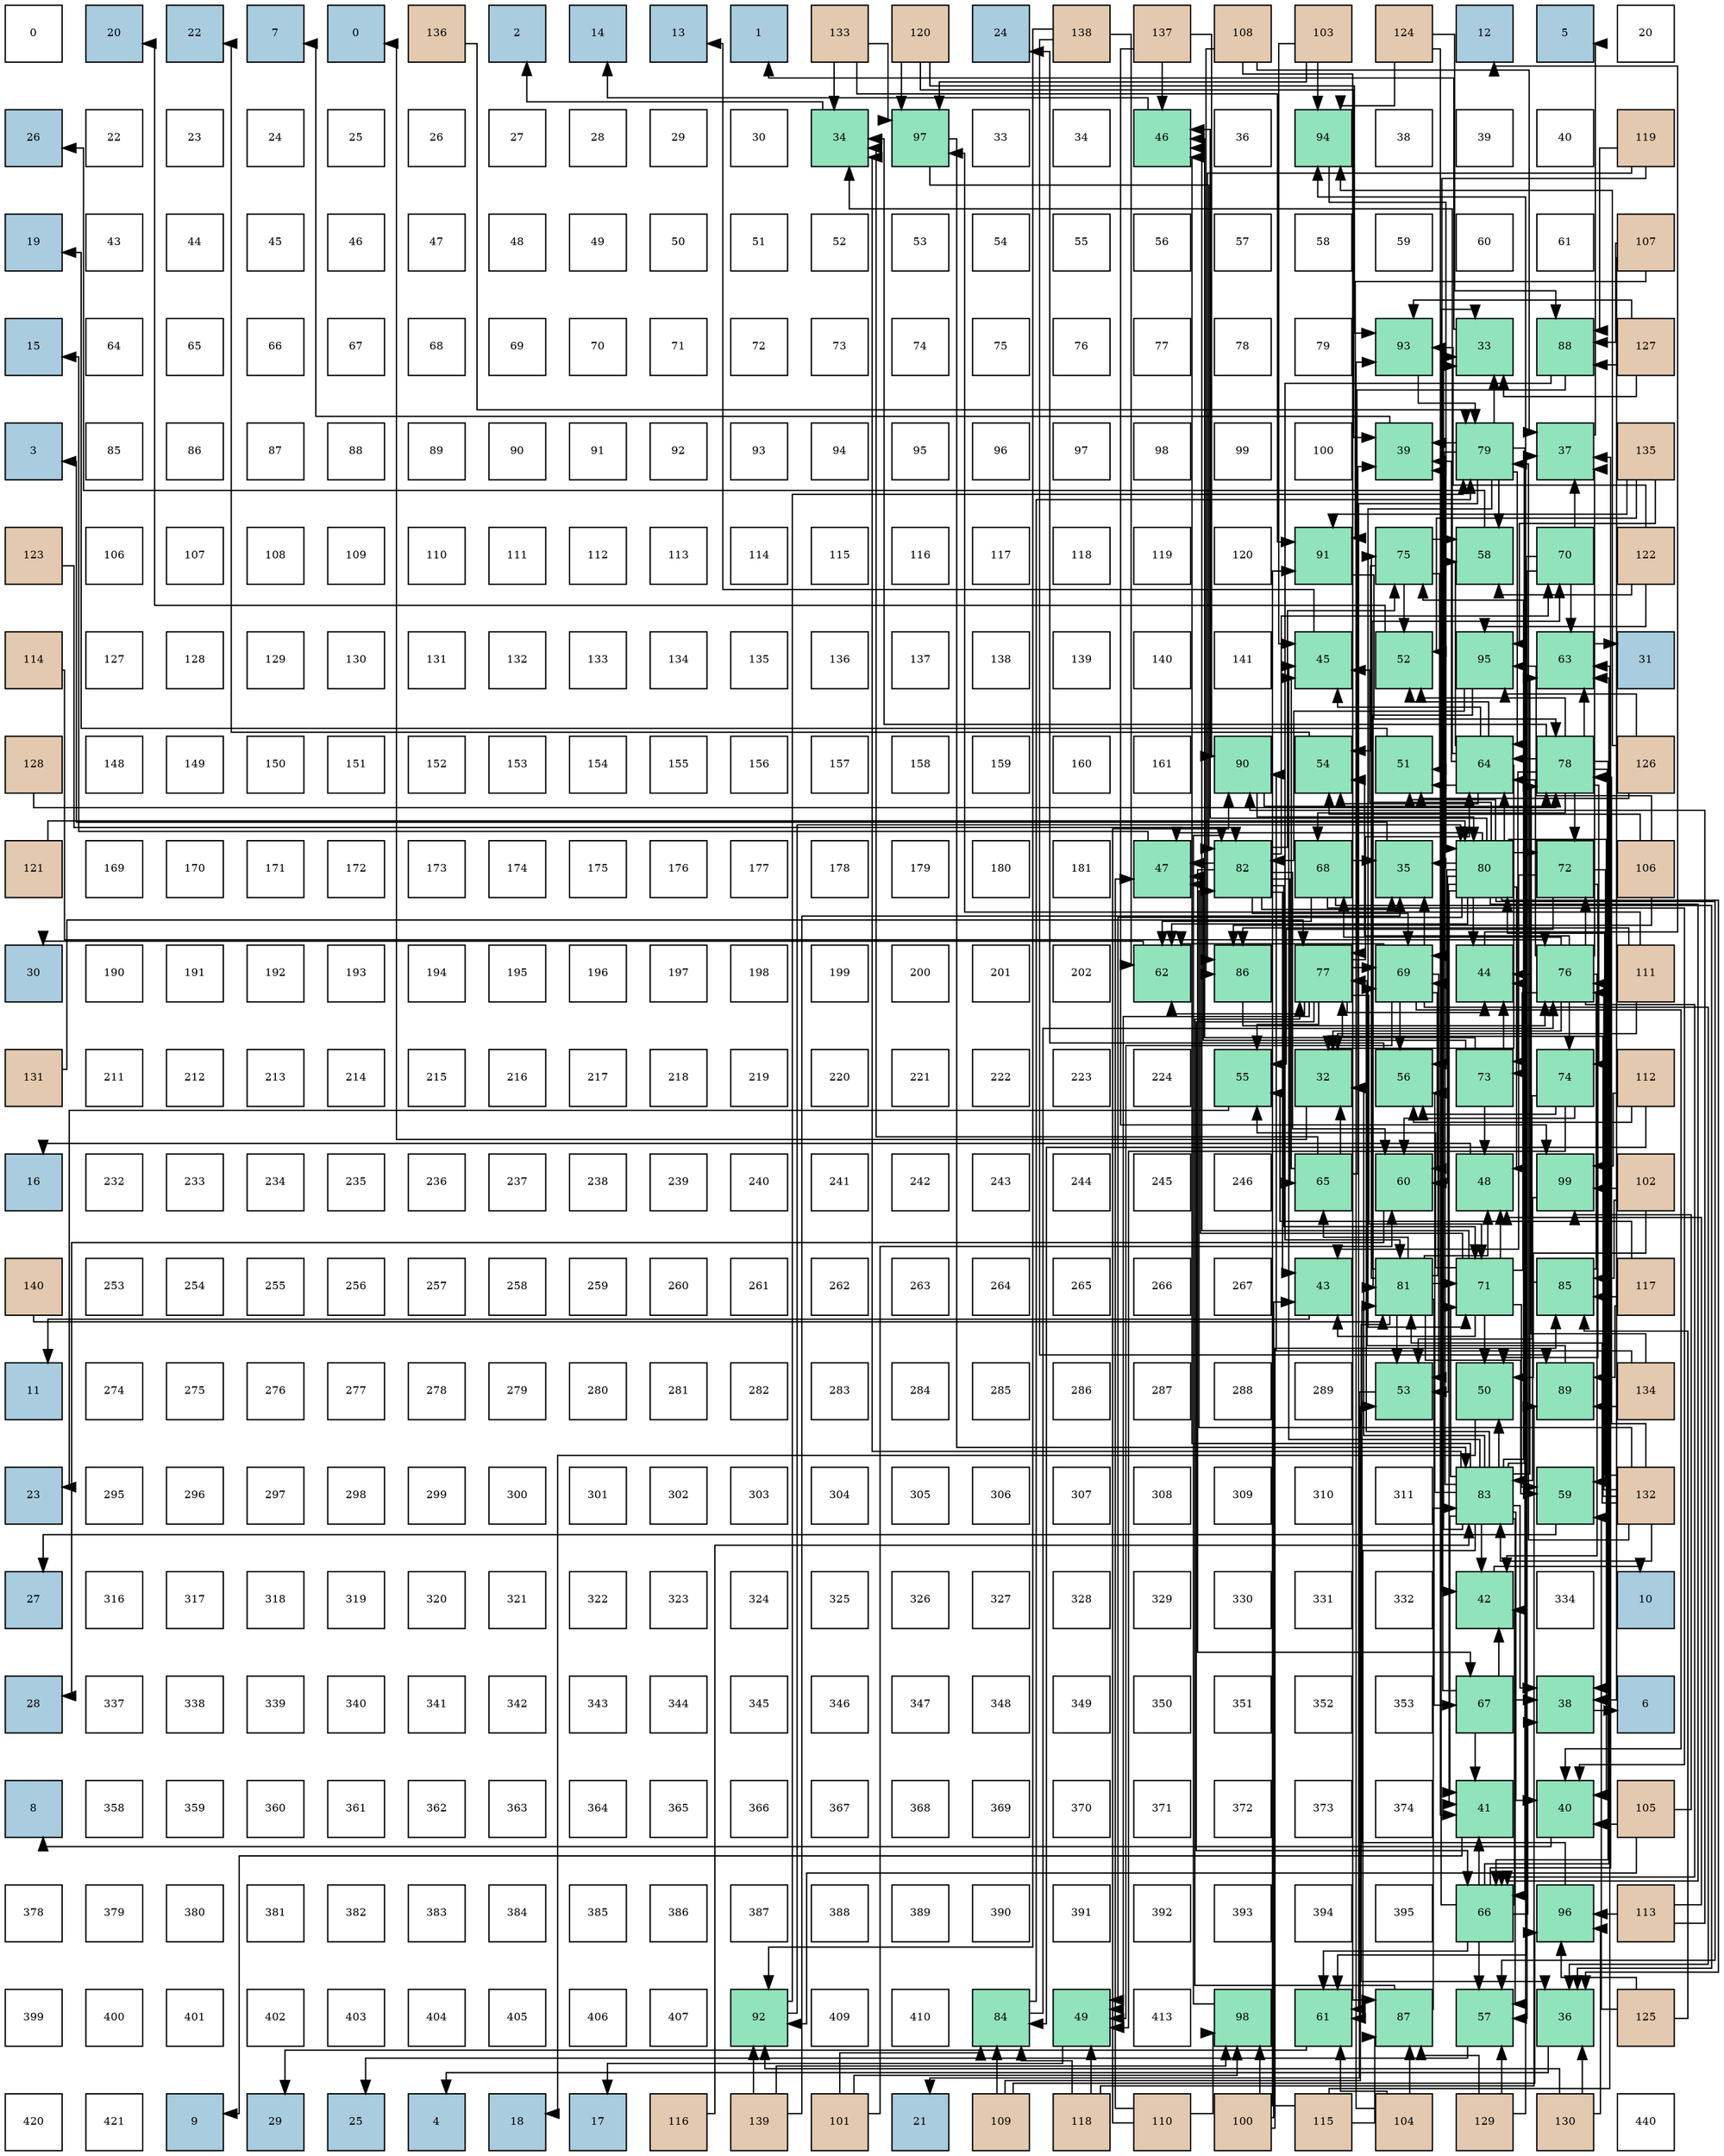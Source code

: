 digraph layout{
 rankdir=TB;
 splines=ortho;
 node [style=filled shape=square fixedsize=true width=0.6];
0[label="0", fontsize=8, fillcolor="#ffffff"];
1[label="20", fontsize=8, fillcolor="#a9ccde"];
2[label="22", fontsize=8, fillcolor="#a9ccde"];
3[label="7", fontsize=8, fillcolor="#a9ccde"];
4[label="0", fontsize=8, fillcolor="#a9ccde"];
5[label="136", fontsize=8, fillcolor="#e3c9af"];
6[label="2", fontsize=8, fillcolor="#a9ccde"];
7[label="14", fontsize=8, fillcolor="#a9ccde"];
8[label="13", fontsize=8, fillcolor="#a9ccde"];
9[label="1", fontsize=8, fillcolor="#a9ccde"];
10[label="133", fontsize=8, fillcolor="#e3c9af"];
11[label="120", fontsize=8, fillcolor="#e3c9af"];
12[label="24", fontsize=8, fillcolor="#a9ccde"];
13[label="138", fontsize=8, fillcolor="#e3c9af"];
14[label="137", fontsize=8, fillcolor="#e3c9af"];
15[label="108", fontsize=8, fillcolor="#e3c9af"];
16[label="103", fontsize=8, fillcolor="#e3c9af"];
17[label="124", fontsize=8, fillcolor="#e3c9af"];
18[label="12", fontsize=8, fillcolor="#a9ccde"];
19[label="5", fontsize=8, fillcolor="#a9ccde"];
20[label="20", fontsize=8, fillcolor="#ffffff"];
21[label="26", fontsize=8, fillcolor="#a9ccde"];
22[label="22", fontsize=8, fillcolor="#ffffff"];
23[label="23", fontsize=8, fillcolor="#ffffff"];
24[label="24", fontsize=8, fillcolor="#ffffff"];
25[label="25", fontsize=8, fillcolor="#ffffff"];
26[label="26", fontsize=8, fillcolor="#ffffff"];
27[label="27", fontsize=8, fillcolor="#ffffff"];
28[label="28", fontsize=8, fillcolor="#ffffff"];
29[label="29", fontsize=8, fillcolor="#ffffff"];
30[label="30", fontsize=8, fillcolor="#ffffff"];
31[label="34", fontsize=8, fillcolor="#91e3bb"];
32[label="97", fontsize=8, fillcolor="#91e3bb"];
33[label="33", fontsize=8, fillcolor="#ffffff"];
34[label="34", fontsize=8, fillcolor="#ffffff"];
35[label="46", fontsize=8, fillcolor="#91e3bb"];
36[label="36", fontsize=8, fillcolor="#ffffff"];
37[label="94", fontsize=8, fillcolor="#91e3bb"];
38[label="38", fontsize=8, fillcolor="#ffffff"];
39[label="39", fontsize=8, fillcolor="#ffffff"];
40[label="40", fontsize=8, fillcolor="#ffffff"];
41[label="119", fontsize=8, fillcolor="#e3c9af"];
42[label="19", fontsize=8, fillcolor="#a9ccde"];
43[label="43", fontsize=8, fillcolor="#ffffff"];
44[label="44", fontsize=8, fillcolor="#ffffff"];
45[label="45", fontsize=8, fillcolor="#ffffff"];
46[label="46", fontsize=8, fillcolor="#ffffff"];
47[label="47", fontsize=8, fillcolor="#ffffff"];
48[label="48", fontsize=8, fillcolor="#ffffff"];
49[label="49", fontsize=8, fillcolor="#ffffff"];
50[label="50", fontsize=8, fillcolor="#ffffff"];
51[label="51", fontsize=8, fillcolor="#ffffff"];
52[label="52", fontsize=8, fillcolor="#ffffff"];
53[label="53", fontsize=8, fillcolor="#ffffff"];
54[label="54", fontsize=8, fillcolor="#ffffff"];
55[label="55", fontsize=8, fillcolor="#ffffff"];
56[label="56", fontsize=8, fillcolor="#ffffff"];
57[label="57", fontsize=8, fillcolor="#ffffff"];
58[label="58", fontsize=8, fillcolor="#ffffff"];
59[label="59", fontsize=8, fillcolor="#ffffff"];
60[label="60", fontsize=8, fillcolor="#ffffff"];
61[label="61", fontsize=8, fillcolor="#ffffff"];
62[label="107", fontsize=8, fillcolor="#e3c9af"];
63[label="15", fontsize=8, fillcolor="#a9ccde"];
64[label="64", fontsize=8, fillcolor="#ffffff"];
65[label="65", fontsize=8, fillcolor="#ffffff"];
66[label="66", fontsize=8, fillcolor="#ffffff"];
67[label="67", fontsize=8, fillcolor="#ffffff"];
68[label="68", fontsize=8, fillcolor="#ffffff"];
69[label="69", fontsize=8, fillcolor="#ffffff"];
70[label="70", fontsize=8, fillcolor="#ffffff"];
71[label="71", fontsize=8, fillcolor="#ffffff"];
72[label="72", fontsize=8, fillcolor="#ffffff"];
73[label="73", fontsize=8, fillcolor="#ffffff"];
74[label="74", fontsize=8, fillcolor="#ffffff"];
75[label="75", fontsize=8, fillcolor="#ffffff"];
76[label="76", fontsize=8, fillcolor="#ffffff"];
77[label="77", fontsize=8, fillcolor="#ffffff"];
78[label="78", fontsize=8, fillcolor="#ffffff"];
79[label="79", fontsize=8, fillcolor="#ffffff"];
80[label="93", fontsize=8, fillcolor="#91e3bb"];
81[label="33", fontsize=8, fillcolor="#91e3bb"];
82[label="88", fontsize=8, fillcolor="#91e3bb"];
83[label="127", fontsize=8, fillcolor="#e3c9af"];
84[label="3", fontsize=8, fillcolor="#a9ccde"];
85[label="85", fontsize=8, fillcolor="#ffffff"];
86[label="86", fontsize=8, fillcolor="#ffffff"];
87[label="87", fontsize=8, fillcolor="#ffffff"];
88[label="88", fontsize=8, fillcolor="#ffffff"];
89[label="89", fontsize=8, fillcolor="#ffffff"];
90[label="90", fontsize=8, fillcolor="#ffffff"];
91[label="91", fontsize=8, fillcolor="#ffffff"];
92[label="92", fontsize=8, fillcolor="#ffffff"];
93[label="93", fontsize=8, fillcolor="#ffffff"];
94[label="94", fontsize=8, fillcolor="#ffffff"];
95[label="95", fontsize=8, fillcolor="#ffffff"];
96[label="96", fontsize=8, fillcolor="#ffffff"];
97[label="97", fontsize=8, fillcolor="#ffffff"];
98[label="98", fontsize=8, fillcolor="#ffffff"];
99[label="99", fontsize=8, fillcolor="#ffffff"];
100[label="100", fontsize=8, fillcolor="#ffffff"];
101[label="39", fontsize=8, fillcolor="#91e3bb"];
102[label="79", fontsize=8, fillcolor="#91e3bb"];
103[label="37", fontsize=8, fillcolor="#91e3bb"];
104[label="135", fontsize=8, fillcolor="#e3c9af"];
105[label="123", fontsize=8, fillcolor="#e3c9af"];
106[label="106", fontsize=8, fillcolor="#ffffff"];
107[label="107", fontsize=8, fillcolor="#ffffff"];
108[label="108", fontsize=8, fillcolor="#ffffff"];
109[label="109", fontsize=8, fillcolor="#ffffff"];
110[label="110", fontsize=8, fillcolor="#ffffff"];
111[label="111", fontsize=8, fillcolor="#ffffff"];
112[label="112", fontsize=8, fillcolor="#ffffff"];
113[label="113", fontsize=8, fillcolor="#ffffff"];
114[label="114", fontsize=8, fillcolor="#ffffff"];
115[label="115", fontsize=8, fillcolor="#ffffff"];
116[label="116", fontsize=8, fillcolor="#ffffff"];
117[label="117", fontsize=8, fillcolor="#ffffff"];
118[label="118", fontsize=8, fillcolor="#ffffff"];
119[label="119", fontsize=8, fillcolor="#ffffff"];
120[label="120", fontsize=8, fillcolor="#ffffff"];
121[label="91", fontsize=8, fillcolor="#91e3bb"];
122[label="75", fontsize=8, fillcolor="#91e3bb"];
123[label="58", fontsize=8, fillcolor="#91e3bb"];
124[label="70", fontsize=8, fillcolor="#91e3bb"];
125[label="122", fontsize=8, fillcolor="#e3c9af"];
126[label="114", fontsize=8, fillcolor="#e3c9af"];
127[label="127", fontsize=8, fillcolor="#ffffff"];
128[label="128", fontsize=8, fillcolor="#ffffff"];
129[label="129", fontsize=8, fillcolor="#ffffff"];
130[label="130", fontsize=8, fillcolor="#ffffff"];
131[label="131", fontsize=8, fillcolor="#ffffff"];
132[label="132", fontsize=8, fillcolor="#ffffff"];
133[label="133", fontsize=8, fillcolor="#ffffff"];
134[label="134", fontsize=8, fillcolor="#ffffff"];
135[label="135", fontsize=8, fillcolor="#ffffff"];
136[label="136", fontsize=8, fillcolor="#ffffff"];
137[label="137", fontsize=8, fillcolor="#ffffff"];
138[label="138", fontsize=8, fillcolor="#ffffff"];
139[label="139", fontsize=8, fillcolor="#ffffff"];
140[label="140", fontsize=8, fillcolor="#ffffff"];
141[label="141", fontsize=8, fillcolor="#ffffff"];
142[label="45", fontsize=8, fillcolor="#91e3bb"];
143[label="52", fontsize=8, fillcolor="#91e3bb"];
144[label="95", fontsize=8, fillcolor="#91e3bb"];
145[label="63", fontsize=8, fillcolor="#91e3bb"];
146[label="31", fontsize=8, fillcolor="#a9ccde"];
147[label="128", fontsize=8, fillcolor="#e3c9af"];
148[label="148", fontsize=8, fillcolor="#ffffff"];
149[label="149", fontsize=8, fillcolor="#ffffff"];
150[label="150", fontsize=8, fillcolor="#ffffff"];
151[label="151", fontsize=8, fillcolor="#ffffff"];
152[label="152", fontsize=8, fillcolor="#ffffff"];
153[label="153", fontsize=8, fillcolor="#ffffff"];
154[label="154", fontsize=8, fillcolor="#ffffff"];
155[label="155", fontsize=8, fillcolor="#ffffff"];
156[label="156", fontsize=8, fillcolor="#ffffff"];
157[label="157", fontsize=8, fillcolor="#ffffff"];
158[label="158", fontsize=8, fillcolor="#ffffff"];
159[label="159", fontsize=8, fillcolor="#ffffff"];
160[label="160", fontsize=8, fillcolor="#ffffff"];
161[label="161", fontsize=8, fillcolor="#ffffff"];
162[label="90", fontsize=8, fillcolor="#91e3bb"];
163[label="54", fontsize=8, fillcolor="#91e3bb"];
164[label="51", fontsize=8, fillcolor="#91e3bb"];
165[label="64", fontsize=8, fillcolor="#91e3bb"];
166[label="78", fontsize=8, fillcolor="#91e3bb"];
167[label="126", fontsize=8, fillcolor="#e3c9af"];
168[label="121", fontsize=8, fillcolor="#e3c9af"];
169[label="169", fontsize=8, fillcolor="#ffffff"];
170[label="170", fontsize=8, fillcolor="#ffffff"];
171[label="171", fontsize=8, fillcolor="#ffffff"];
172[label="172", fontsize=8, fillcolor="#ffffff"];
173[label="173", fontsize=8, fillcolor="#ffffff"];
174[label="174", fontsize=8, fillcolor="#ffffff"];
175[label="175", fontsize=8, fillcolor="#ffffff"];
176[label="176", fontsize=8, fillcolor="#ffffff"];
177[label="177", fontsize=8, fillcolor="#ffffff"];
178[label="178", fontsize=8, fillcolor="#ffffff"];
179[label="179", fontsize=8, fillcolor="#ffffff"];
180[label="180", fontsize=8, fillcolor="#ffffff"];
181[label="181", fontsize=8, fillcolor="#ffffff"];
182[label="47", fontsize=8, fillcolor="#91e3bb"];
183[label="82", fontsize=8, fillcolor="#91e3bb"];
184[label="68", fontsize=8, fillcolor="#91e3bb"];
185[label="35", fontsize=8, fillcolor="#91e3bb"];
186[label="80", fontsize=8, fillcolor="#91e3bb"];
187[label="72", fontsize=8, fillcolor="#91e3bb"];
188[label="106", fontsize=8, fillcolor="#e3c9af"];
189[label="30", fontsize=8, fillcolor="#a9ccde"];
190[label="190", fontsize=8, fillcolor="#ffffff"];
191[label="191", fontsize=8, fillcolor="#ffffff"];
192[label="192", fontsize=8, fillcolor="#ffffff"];
193[label="193", fontsize=8, fillcolor="#ffffff"];
194[label="194", fontsize=8, fillcolor="#ffffff"];
195[label="195", fontsize=8, fillcolor="#ffffff"];
196[label="196", fontsize=8, fillcolor="#ffffff"];
197[label="197", fontsize=8, fillcolor="#ffffff"];
198[label="198", fontsize=8, fillcolor="#ffffff"];
199[label="199", fontsize=8, fillcolor="#ffffff"];
200[label="200", fontsize=8, fillcolor="#ffffff"];
201[label="201", fontsize=8, fillcolor="#ffffff"];
202[label="202", fontsize=8, fillcolor="#ffffff"];
203[label="62", fontsize=8, fillcolor="#91e3bb"];
204[label="86", fontsize=8, fillcolor="#91e3bb"];
205[label="77", fontsize=8, fillcolor="#91e3bb"];
206[label="69", fontsize=8, fillcolor="#91e3bb"];
207[label="44", fontsize=8, fillcolor="#91e3bb"];
208[label="76", fontsize=8, fillcolor="#91e3bb"];
209[label="111", fontsize=8, fillcolor="#e3c9af"];
210[label="131", fontsize=8, fillcolor="#e3c9af"];
211[label="211", fontsize=8, fillcolor="#ffffff"];
212[label="212", fontsize=8, fillcolor="#ffffff"];
213[label="213", fontsize=8, fillcolor="#ffffff"];
214[label="214", fontsize=8, fillcolor="#ffffff"];
215[label="215", fontsize=8, fillcolor="#ffffff"];
216[label="216", fontsize=8, fillcolor="#ffffff"];
217[label="217", fontsize=8, fillcolor="#ffffff"];
218[label="218", fontsize=8, fillcolor="#ffffff"];
219[label="219", fontsize=8, fillcolor="#ffffff"];
220[label="220", fontsize=8, fillcolor="#ffffff"];
221[label="221", fontsize=8, fillcolor="#ffffff"];
222[label="222", fontsize=8, fillcolor="#ffffff"];
223[label="223", fontsize=8, fillcolor="#ffffff"];
224[label="224", fontsize=8, fillcolor="#ffffff"];
225[label="55", fontsize=8, fillcolor="#91e3bb"];
226[label="32", fontsize=8, fillcolor="#91e3bb"];
227[label="56", fontsize=8, fillcolor="#91e3bb"];
228[label="73", fontsize=8, fillcolor="#91e3bb"];
229[label="74", fontsize=8, fillcolor="#91e3bb"];
230[label="112", fontsize=8, fillcolor="#e3c9af"];
231[label="16", fontsize=8, fillcolor="#a9ccde"];
232[label="232", fontsize=8, fillcolor="#ffffff"];
233[label="233", fontsize=8, fillcolor="#ffffff"];
234[label="234", fontsize=8, fillcolor="#ffffff"];
235[label="235", fontsize=8, fillcolor="#ffffff"];
236[label="236", fontsize=8, fillcolor="#ffffff"];
237[label="237", fontsize=8, fillcolor="#ffffff"];
238[label="238", fontsize=8, fillcolor="#ffffff"];
239[label="239", fontsize=8, fillcolor="#ffffff"];
240[label="240", fontsize=8, fillcolor="#ffffff"];
241[label="241", fontsize=8, fillcolor="#ffffff"];
242[label="242", fontsize=8, fillcolor="#ffffff"];
243[label="243", fontsize=8, fillcolor="#ffffff"];
244[label="244", fontsize=8, fillcolor="#ffffff"];
245[label="245", fontsize=8, fillcolor="#ffffff"];
246[label="246", fontsize=8, fillcolor="#ffffff"];
247[label="65", fontsize=8, fillcolor="#91e3bb"];
248[label="60", fontsize=8, fillcolor="#91e3bb"];
249[label="48", fontsize=8, fillcolor="#91e3bb"];
250[label="99", fontsize=8, fillcolor="#91e3bb"];
251[label="102", fontsize=8, fillcolor="#e3c9af"];
252[label="140", fontsize=8, fillcolor="#e3c9af"];
253[label="253", fontsize=8, fillcolor="#ffffff"];
254[label="254", fontsize=8, fillcolor="#ffffff"];
255[label="255", fontsize=8, fillcolor="#ffffff"];
256[label="256", fontsize=8, fillcolor="#ffffff"];
257[label="257", fontsize=8, fillcolor="#ffffff"];
258[label="258", fontsize=8, fillcolor="#ffffff"];
259[label="259", fontsize=8, fillcolor="#ffffff"];
260[label="260", fontsize=8, fillcolor="#ffffff"];
261[label="261", fontsize=8, fillcolor="#ffffff"];
262[label="262", fontsize=8, fillcolor="#ffffff"];
263[label="263", fontsize=8, fillcolor="#ffffff"];
264[label="264", fontsize=8, fillcolor="#ffffff"];
265[label="265", fontsize=8, fillcolor="#ffffff"];
266[label="266", fontsize=8, fillcolor="#ffffff"];
267[label="267", fontsize=8, fillcolor="#ffffff"];
268[label="43", fontsize=8, fillcolor="#91e3bb"];
269[label="81", fontsize=8, fillcolor="#91e3bb"];
270[label="71", fontsize=8, fillcolor="#91e3bb"];
271[label="85", fontsize=8, fillcolor="#91e3bb"];
272[label="117", fontsize=8, fillcolor="#e3c9af"];
273[label="11", fontsize=8, fillcolor="#a9ccde"];
274[label="274", fontsize=8, fillcolor="#ffffff"];
275[label="275", fontsize=8, fillcolor="#ffffff"];
276[label="276", fontsize=8, fillcolor="#ffffff"];
277[label="277", fontsize=8, fillcolor="#ffffff"];
278[label="278", fontsize=8, fillcolor="#ffffff"];
279[label="279", fontsize=8, fillcolor="#ffffff"];
280[label="280", fontsize=8, fillcolor="#ffffff"];
281[label="281", fontsize=8, fillcolor="#ffffff"];
282[label="282", fontsize=8, fillcolor="#ffffff"];
283[label="283", fontsize=8, fillcolor="#ffffff"];
284[label="284", fontsize=8, fillcolor="#ffffff"];
285[label="285", fontsize=8, fillcolor="#ffffff"];
286[label="286", fontsize=8, fillcolor="#ffffff"];
287[label="287", fontsize=8, fillcolor="#ffffff"];
288[label="288", fontsize=8, fillcolor="#ffffff"];
289[label="289", fontsize=8, fillcolor="#ffffff"];
290[label="53", fontsize=8, fillcolor="#91e3bb"];
291[label="50", fontsize=8, fillcolor="#91e3bb"];
292[label="89", fontsize=8, fillcolor="#91e3bb"];
293[label="134", fontsize=8, fillcolor="#e3c9af"];
294[label="23", fontsize=8, fillcolor="#a9ccde"];
295[label="295", fontsize=8, fillcolor="#ffffff"];
296[label="296", fontsize=8, fillcolor="#ffffff"];
297[label="297", fontsize=8, fillcolor="#ffffff"];
298[label="298", fontsize=8, fillcolor="#ffffff"];
299[label="299", fontsize=8, fillcolor="#ffffff"];
300[label="300", fontsize=8, fillcolor="#ffffff"];
301[label="301", fontsize=8, fillcolor="#ffffff"];
302[label="302", fontsize=8, fillcolor="#ffffff"];
303[label="303", fontsize=8, fillcolor="#ffffff"];
304[label="304", fontsize=8, fillcolor="#ffffff"];
305[label="305", fontsize=8, fillcolor="#ffffff"];
306[label="306", fontsize=8, fillcolor="#ffffff"];
307[label="307", fontsize=8, fillcolor="#ffffff"];
308[label="308", fontsize=8, fillcolor="#ffffff"];
309[label="309", fontsize=8, fillcolor="#ffffff"];
310[label="310", fontsize=8, fillcolor="#ffffff"];
311[label="311", fontsize=8, fillcolor="#ffffff"];
312[label="83", fontsize=8, fillcolor="#91e3bb"];
313[label="59", fontsize=8, fillcolor="#91e3bb"];
314[label="132", fontsize=8, fillcolor="#e3c9af"];
315[label="27", fontsize=8, fillcolor="#a9ccde"];
316[label="316", fontsize=8, fillcolor="#ffffff"];
317[label="317", fontsize=8, fillcolor="#ffffff"];
318[label="318", fontsize=8, fillcolor="#ffffff"];
319[label="319", fontsize=8, fillcolor="#ffffff"];
320[label="320", fontsize=8, fillcolor="#ffffff"];
321[label="321", fontsize=8, fillcolor="#ffffff"];
322[label="322", fontsize=8, fillcolor="#ffffff"];
323[label="323", fontsize=8, fillcolor="#ffffff"];
324[label="324", fontsize=8, fillcolor="#ffffff"];
325[label="325", fontsize=8, fillcolor="#ffffff"];
326[label="326", fontsize=8, fillcolor="#ffffff"];
327[label="327", fontsize=8, fillcolor="#ffffff"];
328[label="328", fontsize=8, fillcolor="#ffffff"];
329[label="329", fontsize=8, fillcolor="#ffffff"];
330[label="330", fontsize=8, fillcolor="#ffffff"];
331[label="331", fontsize=8, fillcolor="#ffffff"];
332[label="332", fontsize=8, fillcolor="#ffffff"];
333[label="42", fontsize=8, fillcolor="#91e3bb"];
334[label="334", fontsize=8, fillcolor="#ffffff"];
335[label="10", fontsize=8, fillcolor="#a9ccde"];
336[label="28", fontsize=8, fillcolor="#a9ccde"];
337[label="337", fontsize=8, fillcolor="#ffffff"];
338[label="338", fontsize=8, fillcolor="#ffffff"];
339[label="339", fontsize=8, fillcolor="#ffffff"];
340[label="340", fontsize=8, fillcolor="#ffffff"];
341[label="341", fontsize=8, fillcolor="#ffffff"];
342[label="342", fontsize=8, fillcolor="#ffffff"];
343[label="343", fontsize=8, fillcolor="#ffffff"];
344[label="344", fontsize=8, fillcolor="#ffffff"];
345[label="345", fontsize=8, fillcolor="#ffffff"];
346[label="346", fontsize=8, fillcolor="#ffffff"];
347[label="347", fontsize=8, fillcolor="#ffffff"];
348[label="348", fontsize=8, fillcolor="#ffffff"];
349[label="349", fontsize=8, fillcolor="#ffffff"];
350[label="350", fontsize=8, fillcolor="#ffffff"];
351[label="351", fontsize=8, fillcolor="#ffffff"];
352[label="352", fontsize=8, fillcolor="#ffffff"];
353[label="353", fontsize=8, fillcolor="#ffffff"];
354[label="67", fontsize=8, fillcolor="#91e3bb"];
355[label="38", fontsize=8, fillcolor="#91e3bb"];
356[label="6", fontsize=8, fillcolor="#a9ccde"];
357[label="8", fontsize=8, fillcolor="#a9ccde"];
358[label="358", fontsize=8, fillcolor="#ffffff"];
359[label="359", fontsize=8, fillcolor="#ffffff"];
360[label="360", fontsize=8, fillcolor="#ffffff"];
361[label="361", fontsize=8, fillcolor="#ffffff"];
362[label="362", fontsize=8, fillcolor="#ffffff"];
363[label="363", fontsize=8, fillcolor="#ffffff"];
364[label="364", fontsize=8, fillcolor="#ffffff"];
365[label="365", fontsize=8, fillcolor="#ffffff"];
366[label="366", fontsize=8, fillcolor="#ffffff"];
367[label="367", fontsize=8, fillcolor="#ffffff"];
368[label="368", fontsize=8, fillcolor="#ffffff"];
369[label="369", fontsize=8, fillcolor="#ffffff"];
370[label="370", fontsize=8, fillcolor="#ffffff"];
371[label="371", fontsize=8, fillcolor="#ffffff"];
372[label="372", fontsize=8, fillcolor="#ffffff"];
373[label="373", fontsize=8, fillcolor="#ffffff"];
374[label="374", fontsize=8, fillcolor="#ffffff"];
375[label="41", fontsize=8, fillcolor="#91e3bb"];
376[label="40", fontsize=8, fillcolor="#91e3bb"];
377[label="105", fontsize=8, fillcolor="#e3c9af"];
378[label="378", fontsize=8, fillcolor="#ffffff"];
379[label="379", fontsize=8, fillcolor="#ffffff"];
380[label="380", fontsize=8, fillcolor="#ffffff"];
381[label="381", fontsize=8, fillcolor="#ffffff"];
382[label="382", fontsize=8, fillcolor="#ffffff"];
383[label="383", fontsize=8, fillcolor="#ffffff"];
384[label="384", fontsize=8, fillcolor="#ffffff"];
385[label="385", fontsize=8, fillcolor="#ffffff"];
386[label="386", fontsize=8, fillcolor="#ffffff"];
387[label="387", fontsize=8, fillcolor="#ffffff"];
388[label="388", fontsize=8, fillcolor="#ffffff"];
389[label="389", fontsize=8, fillcolor="#ffffff"];
390[label="390", fontsize=8, fillcolor="#ffffff"];
391[label="391", fontsize=8, fillcolor="#ffffff"];
392[label="392", fontsize=8, fillcolor="#ffffff"];
393[label="393", fontsize=8, fillcolor="#ffffff"];
394[label="394", fontsize=8, fillcolor="#ffffff"];
395[label="395", fontsize=8, fillcolor="#ffffff"];
396[label="66", fontsize=8, fillcolor="#91e3bb"];
397[label="96", fontsize=8, fillcolor="#91e3bb"];
398[label="113", fontsize=8, fillcolor="#e3c9af"];
399[label="399", fontsize=8, fillcolor="#ffffff"];
400[label="400", fontsize=8, fillcolor="#ffffff"];
401[label="401", fontsize=8, fillcolor="#ffffff"];
402[label="402", fontsize=8, fillcolor="#ffffff"];
403[label="403", fontsize=8, fillcolor="#ffffff"];
404[label="404", fontsize=8, fillcolor="#ffffff"];
405[label="405", fontsize=8, fillcolor="#ffffff"];
406[label="406", fontsize=8, fillcolor="#ffffff"];
407[label="407", fontsize=8, fillcolor="#ffffff"];
408[label="92", fontsize=8, fillcolor="#91e3bb"];
409[label="409", fontsize=8, fillcolor="#ffffff"];
410[label="410", fontsize=8, fillcolor="#ffffff"];
411[label="84", fontsize=8, fillcolor="#91e3bb"];
412[label="49", fontsize=8, fillcolor="#91e3bb"];
413[label="413", fontsize=8, fillcolor="#ffffff"];
414[label="98", fontsize=8, fillcolor="#91e3bb"];
415[label="61", fontsize=8, fillcolor="#91e3bb"];
416[label="87", fontsize=8, fillcolor="#91e3bb"];
417[label="57", fontsize=8, fillcolor="#91e3bb"];
418[label="36", fontsize=8, fillcolor="#91e3bb"];
419[label="125", fontsize=8, fillcolor="#e3c9af"];
420[label="420", fontsize=8, fillcolor="#ffffff"];
421[label="421", fontsize=8, fillcolor="#ffffff"];
422[label="9", fontsize=8, fillcolor="#a9ccde"];
423[label="29", fontsize=8, fillcolor="#a9ccde"];
424[label="25", fontsize=8, fillcolor="#a9ccde"];
425[label="4", fontsize=8, fillcolor="#a9ccde"];
426[label="18", fontsize=8, fillcolor="#a9ccde"];
427[label="17", fontsize=8, fillcolor="#a9ccde"];
428[label="116", fontsize=8, fillcolor="#e3c9af"];
429[label="139", fontsize=8, fillcolor="#e3c9af"];
430[label="101", fontsize=8, fillcolor="#e3c9af"];
431[label="21", fontsize=8, fillcolor="#a9ccde"];
432[label="109", fontsize=8, fillcolor="#e3c9af"];
433[label="118", fontsize=8, fillcolor="#e3c9af"];
434[label="110", fontsize=8, fillcolor="#e3c9af"];
435[label="100", fontsize=8, fillcolor="#e3c9af"];
436[label="115", fontsize=8, fillcolor="#e3c9af"];
437[label="104", fontsize=8, fillcolor="#e3c9af"];
438[label="129", fontsize=8, fillcolor="#e3c9af"];
439[label="130", fontsize=8, fillcolor="#e3c9af"];
440[label="440", fontsize=8, fillcolor="#ffffff"];
edge [constraint=false, style=vis];226 -> 4;
81 -> 9;
31 -> 6;
185 -> 84;
418 -> 425;
103 -> 19;
355 -> 356;
101 -> 3;
376 -> 357;
375 -> 422;
333 -> 335;
268 -> 273;
207 -> 18;
142 -> 8;
35 -> 7;
182 -> 63;
249 -> 231;
412 -> 427;
291 -> 426;
164 -> 42;
143 -> 1;
290 -> 431;
163 -> 2;
225 -> 294;
227 -> 12;
417 -> 424;
123 -> 21;
313 -> 315;
248 -> 336;
415 -> 423;
203 -> 189;
145 -> 146;
165 -> 226;
165 -> 31;
165 -> 101;
165 -> 142;
165 -> 164;
165 -> 143;
165 -> 163;
165 -> 123;
247 -> 226;
247 -> 31;
247 -> 101;
247 -> 142;
396 -> 81;
396 -> 103;
396 -> 355;
396 -> 375;
396 -> 333;
396 -> 417;
396 -> 415;
396 -> 145;
354 -> 81;
354 -> 355;
354 -> 375;
354 -> 333;
184 -> 185;
184 -> 418;
184 -> 376;
184 -> 203;
206 -> 185;
206 -> 418;
206 -> 376;
206 -> 412;
206 -> 290;
206 -> 227;
206 -> 248;
206 -> 203;
124 -> 103;
124 -> 417;
124 -> 415;
124 -> 145;
270 -> 268;
270 -> 207;
270 -> 35;
270 -> 182;
270 -> 249;
270 -> 291;
270 -> 225;
270 -> 313;
187 -> 268;
187 -> 291;
187 -> 225;
187 -> 313;
228 -> 207;
228 -> 35;
228 -> 182;
228 -> 249;
229 -> 412;
229 -> 290;
229 -> 227;
229 -> 248;
122 -> 164;
122 -> 143;
122 -> 163;
122 -> 123;
208 -> 226;
208 -> 103;
208 -> 333;
208 -> 163;
208 -> 165;
208 -> 396;
208 -> 184;
208 -> 187;
208 -> 228;
208 -> 229;
205 -> 207;
205 -> 412;
205 -> 225;
205 -> 203;
205 -> 165;
205 -> 396;
205 -> 206;
205 -> 270;
166 -> 31;
166 -> 355;
166 -> 143;
166 -> 145;
166 -> 165;
166 -> 396;
166 -> 184;
166 -> 187;
166 -> 228;
166 -> 229;
102 -> 81;
102 -> 101;
102 -> 123;
102 -> 415;
102 -> 165;
102 -> 396;
102 -> 206;
102 -> 270;
186 -> 185;
186 -> 418;
186 -> 376;
186 -> 375;
186 -> 207;
186 -> 142;
186 -> 35;
186 -> 182;
186 -> 249;
186 -> 412;
186 -> 164;
186 -> 290;
186 -> 227;
186 -> 417;
186 -> 248;
186 -> 203;
186 -> 165;
186 -> 396;
186 -> 187;
269 -> 418;
269 -> 249;
269 -> 290;
269 -> 313;
269 -> 247;
269 -> 354;
269 -> 206;
269 -> 124;
269 -> 270;
269 -> 122;
183 -> 185;
183 -> 268;
183 -> 182;
183 -> 248;
183 -> 247;
183 -> 354;
183 -> 206;
183 -> 124;
183 -> 270;
183 -> 122;
312 -> 226;
312 -> 81;
312 -> 31;
312 -> 103;
312 -> 355;
312 -> 101;
312 -> 376;
312 -> 375;
312 -> 333;
312 -> 142;
312 -> 35;
312 -> 291;
312 -> 227;
312 -> 417;
312 -> 415;
312 -> 145;
312 -> 206;
312 -> 270;
312 -> 122;
411 -> 208;
411 -> 102;
271 -> 208;
271 -> 166;
204 -> 208;
416 -> 205;
416 -> 312;
82 -> 205;
82 -> 269;
292 -> 205;
162 -> 166;
162 -> 186;
121 -> 166;
408 -> 102;
408 -> 186;
80 -> 102;
37 -> 186;
144 -> 269;
144 -> 183;
397 -> 269;
32 -> 183;
32 -> 312;
414 -> 183;
250 -> 312;
435 -> 268;
435 -> 271;
435 -> 414;
430 -> 248;
430 -> 411;
430 -> 414;
251 -> 291;
251 -> 271;
251 -> 250;
16 -> 142;
16 -> 37;
16 -> 32;
437 -> 415;
437 -> 416;
437 -> 80;
377 -> 376;
377 -> 408;
377 -> 250;
188 -> 163;
188 -> 204;
188 -> 144;
62 -> 355;
62 -> 82;
62 -> 121;
15 -> 103;
15 -> 204;
15 -> 416;
432 -> 290;
432 -> 411;
432 -> 397;
434 -> 182;
434 -> 162;
434 -> 414;
209 -> 226;
209 -> 204;
209 -> 32;
230 -> 227;
230 -> 411;
230 -> 250;
398 -> 249;
398 -> 162;
398 -> 397;
126 -> 208;
436 -> 145;
436 -> 416;
436 -> 121;
428 -> 312;
272 -> 225;
272 -> 271;
272 -> 292;
433 -> 412;
433 -> 411;
433 -> 292;
41 -> 333;
41 -> 204;
41 -> 82;
11 -> 101;
11 -> 80;
11 -> 32;
168 -> 186;
125 -> 123;
125 -> 80;
125 -> 144;
105 -> 183;
17 -> 375;
17 -> 82;
17 -> 37;
419 -> 313;
419 -> 271;
419 -> 397;
167 -> 164;
167 -> 37;
167 -> 144;
83 -> 81;
83 -> 82;
83 -> 80;
147 -> 166;
438 -> 417;
438 -> 416;
438 -> 37;
439 -> 418;
439 -> 408;
439 -> 397;
210 -> 205;
314 -> 208;
314 -> 205;
314 -> 166;
314 -> 102;
314 -> 186;
314 -> 269;
314 -> 183;
314 -> 312;
10 -> 31;
10 -> 121;
10 -> 32;
293 -> 207;
293 -> 292;
293 -> 162;
104 -> 143;
104 -> 121;
104 -> 144;
5 -> 102;
14 -> 35;
14 -> 162;
14 -> 250;
13 -> 203;
13 -> 292;
13 -> 408;
429 -> 185;
429 -> 408;
429 -> 414;
252 -> 269;
edge [constraint=true, style=invis];
0 -> 21 -> 42 -> 63 -> 84 -> 105 -> 126 -> 147 -> 168 -> 189 -> 210 -> 231 -> 252 -> 273 -> 294 -> 315 -> 336 -> 357 -> 378 -> 399 -> 420;
1 -> 22 -> 43 -> 64 -> 85 -> 106 -> 127 -> 148 -> 169 -> 190 -> 211 -> 232 -> 253 -> 274 -> 295 -> 316 -> 337 -> 358 -> 379 -> 400 -> 421;
2 -> 23 -> 44 -> 65 -> 86 -> 107 -> 128 -> 149 -> 170 -> 191 -> 212 -> 233 -> 254 -> 275 -> 296 -> 317 -> 338 -> 359 -> 380 -> 401 -> 422;
3 -> 24 -> 45 -> 66 -> 87 -> 108 -> 129 -> 150 -> 171 -> 192 -> 213 -> 234 -> 255 -> 276 -> 297 -> 318 -> 339 -> 360 -> 381 -> 402 -> 423;
4 -> 25 -> 46 -> 67 -> 88 -> 109 -> 130 -> 151 -> 172 -> 193 -> 214 -> 235 -> 256 -> 277 -> 298 -> 319 -> 340 -> 361 -> 382 -> 403 -> 424;
5 -> 26 -> 47 -> 68 -> 89 -> 110 -> 131 -> 152 -> 173 -> 194 -> 215 -> 236 -> 257 -> 278 -> 299 -> 320 -> 341 -> 362 -> 383 -> 404 -> 425;
6 -> 27 -> 48 -> 69 -> 90 -> 111 -> 132 -> 153 -> 174 -> 195 -> 216 -> 237 -> 258 -> 279 -> 300 -> 321 -> 342 -> 363 -> 384 -> 405 -> 426;
7 -> 28 -> 49 -> 70 -> 91 -> 112 -> 133 -> 154 -> 175 -> 196 -> 217 -> 238 -> 259 -> 280 -> 301 -> 322 -> 343 -> 364 -> 385 -> 406 -> 427;
8 -> 29 -> 50 -> 71 -> 92 -> 113 -> 134 -> 155 -> 176 -> 197 -> 218 -> 239 -> 260 -> 281 -> 302 -> 323 -> 344 -> 365 -> 386 -> 407 -> 428;
9 -> 30 -> 51 -> 72 -> 93 -> 114 -> 135 -> 156 -> 177 -> 198 -> 219 -> 240 -> 261 -> 282 -> 303 -> 324 -> 345 -> 366 -> 387 -> 408 -> 429;
10 -> 31 -> 52 -> 73 -> 94 -> 115 -> 136 -> 157 -> 178 -> 199 -> 220 -> 241 -> 262 -> 283 -> 304 -> 325 -> 346 -> 367 -> 388 -> 409 -> 430;
11 -> 32 -> 53 -> 74 -> 95 -> 116 -> 137 -> 158 -> 179 -> 200 -> 221 -> 242 -> 263 -> 284 -> 305 -> 326 -> 347 -> 368 -> 389 -> 410 -> 431;
12 -> 33 -> 54 -> 75 -> 96 -> 117 -> 138 -> 159 -> 180 -> 201 -> 222 -> 243 -> 264 -> 285 -> 306 -> 327 -> 348 -> 369 -> 390 -> 411 -> 432;
13 -> 34 -> 55 -> 76 -> 97 -> 118 -> 139 -> 160 -> 181 -> 202 -> 223 -> 244 -> 265 -> 286 -> 307 -> 328 -> 349 -> 370 -> 391 -> 412 -> 433;
14 -> 35 -> 56 -> 77 -> 98 -> 119 -> 140 -> 161 -> 182 -> 203 -> 224 -> 245 -> 266 -> 287 -> 308 -> 329 -> 350 -> 371 -> 392 -> 413 -> 434;
15 -> 36 -> 57 -> 78 -> 99 -> 120 -> 141 -> 162 -> 183 -> 204 -> 225 -> 246 -> 267 -> 288 -> 309 -> 330 -> 351 -> 372 -> 393 -> 414 -> 435;
16 -> 37 -> 58 -> 79 -> 100 -> 121 -> 142 -> 163 -> 184 -> 205 -> 226 -> 247 -> 268 -> 289 -> 310 -> 331 -> 352 -> 373 -> 394 -> 415 -> 436;
17 -> 38 -> 59 -> 80 -> 101 -> 122 -> 143 -> 164 -> 185 -> 206 -> 227 -> 248 -> 269 -> 290 -> 311 -> 332 -> 353 -> 374 -> 395 -> 416 -> 437;
18 -> 39 -> 60 -> 81 -> 102 -> 123 -> 144 -> 165 -> 186 -> 207 -> 228 -> 249 -> 270 -> 291 -> 312 -> 333 -> 354 -> 375 -> 396 -> 417 -> 438;
19 -> 40 -> 61 -> 82 -> 103 -> 124 -> 145 -> 166 -> 187 -> 208 -> 229 -> 250 -> 271 -> 292 -> 313 -> 334 -> 355 -> 376 -> 397 -> 418 -> 439;
20 -> 41 -> 62 -> 83 -> 104 -> 125 -> 146 -> 167 -> 188 -> 209 -> 230 -> 251 -> 272 -> 293 -> 314 -> 335 -> 356 -> 377 -> 398 -> 419 -> 440;
rank = same {0 -> 1 -> 2 -> 3 -> 4 -> 5 -> 6 -> 7 -> 8 -> 9 -> 10 -> 11 -> 12 -> 13 -> 14 -> 15 -> 16 -> 17 -> 18 -> 19 -> 20};
rank = same {21 -> 22 -> 23 -> 24 -> 25 -> 26 -> 27 -> 28 -> 29 -> 30 -> 31 -> 32 -> 33 -> 34 -> 35 -> 36 -> 37 -> 38 -> 39 -> 40 -> 41};
rank = same {42 -> 43 -> 44 -> 45 -> 46 -> 47 -> 48 -> 49 -> 50 -> 51 -> 52 -> 53 -> 54 -> 55 -> 56 -> 57 -> 58 -> 59 -> 60 -> 61 -> 62};
rank = same {63 -> 64 -> 65 -> 66 -> 67 -> 68 -> 69 -> 70 -> 71 -> 72 -> 73 -> 74 -> 75 -> 76 -> 77 -> 78 -> 79 -> 80 -> 81 -> 82 -> 83};
rank = same {84 -> 85 -> 86 -> 87 -> 88 -> 89 -> 90 -> 91 -> 92 -> 93 -> 94 -> 95 -> 96 -> 97 -> 98 -> 99 -> 100 -> 101 -> 102 -> 103 -> 104};
rank = same {105 -> 106 -> 107 -> 108 -> 109 -> 110 -> 111 -> 112 -> 113 -> 114 -> 115 -> 116 -> 117 -> 118 -> 119 -> 120 -> 121 -> 122 -> 123 -> 124 -> 125};
rank = same {126 -> 127 -> 128 -> 129 -> 130 -> 131 -> 132 -> 133 -> 134 -> 135 -> 136 -> 137 -> 138 -> 139 -> 140 -> 141 -> 142 -> 143 -> 144 -> 145 -> 146};
rank = same {147 -> 148 -> 149 -> 150 -> 151 -> 152 -> 153 -> 154 -> 155 -> 156 -> 157 -> 158 -> 159 -> 160 -> 161 -> 162 -> 163 -> 164 -> 165 -> 166 -> 167};
rank = same {168 -> 169 -> 170 -> 171 -> 172 -> 173 -> 174 -> 175 -> 176 -> 177 -> 178 -> 179 -> 180 -> 181 -> 182 -> 183 -> 184 -> 185 -> 186 -> 187 -> 188};
rank = same {189 -> 190 -> 191 -> 192 -> 193 -> 194 -> 195 -> 196 -> 197 -> 198 -> 199 -> 200 -> 201 -> 202 -> 203 -> 204 -> 205 -> 206 -> 207 -> 208 -> 209};
rank = same {210 -> 211 -> 212 -> 213 -> 214 -> 215 -> 216 -> 217 -> 218 -> 219 -> 220 -> 221 -> 222 -> 223 -> 224 -> 225 -> 226 -> 227 -> 228 -> 229 -> 230};
rank = same {231 -> 232 -> 233 -> 234 -> 235 -> 236 -> 237 -> 238 -> 239 -> 240 -> 241 -> 242 -> 243 -> 244 -> 245 -> 246 -> 247 -> 248 -> 249 -> 250 -> 251};
rank = same {252 -> 253 -> 254 -> 255 -> 256 -> 257 -> 258 -> 259 -> 260 -> 261 -> 262 -> 263 -> 264 -> 265 -> 266 -> 267 -> 268 -> 269 -> 270 -> 271 -> 272};
rank = same {273 -> 274 -> 275 -> 276 -> 277 -> 278 -> 279 -> 280 -> 281 -> 282 -> 283 -> 284 -> 285 -> 286 -> 287 -> 288 -> 289 -> 290 -> 291 -> 292 -> 293};
rank = same {294 -> 295 -> 296 -> 297 -> 298 -> 299 -> 300 -> 301 -> 302 -> 303 -> 304 -> 305 -> 306 -> 307 -> 308 -> 309 -> 310 -> 311 -> 312 -> 313 -> 314};
rank = same {315 -> 316 -> 317 -> 318 -> 319 -> 320 -> 321 -> 322 -> 323 -> 324 -> 325 -> 326 -> 327 -> 328 -> 329 -> 330 -> 331 -> 332 -> 333 -> 334 -> 335};
rank = same {336 -> 337 -> 338 -> 339 -> 340 -> 341 -> 342 -> 343 -> 344 -> 345 -> 346 -> 347 -> 348 -> 349 -> 350 -> 351 -> 352 -> 353 -> 354 -> 355 -> 356};
rank = same {357 -> 358 -> 359 -> 360 -> 361 -> 362 -> 363 -> 364 -> 365 -> 366 -> 367 -> 368 -> 369 -> 370 -> 371 -> 372 -> 373 -> 374 -> 375 -> 376 -> 377};
rank = same {378 -> 379 -> 380 -> 381 -> 382 -> 383 -> 384 -> 385 -> 386 -> 387 -> 388 -> 389 -> 390 -> 391 -> 392 -> 393 -> 394 -> 395 -> 396 -> 397 -> 398};
rank = same {399 -> 400 -> 401 -> 402 -> 403 -> 404 -> 405 -> 406 -> 407 -> 408 -> 409 -> 410 -> 411 -> 412 -> 413 -> 414 -> 415 -> 416 -> 417 -> 418 -> 419};
rank = same {420 -> 421 -> 422 -> 423 -> 424 -> 425 -> 426 -> 427 -> 428 -> 429 -> 430 -> 431 -> 432 -> 433 -> 434 -> 435 -> 436 -> 437 -> 438 -> 439 -> 440};
}